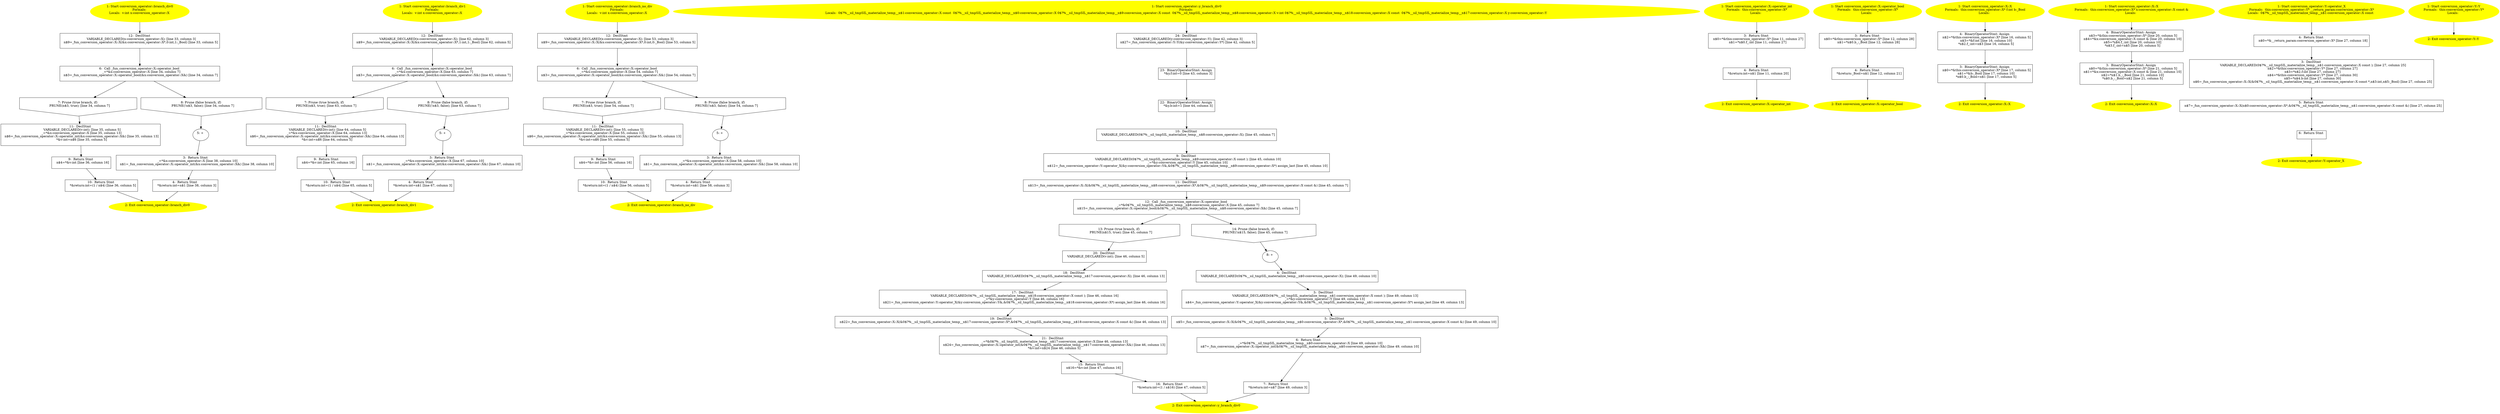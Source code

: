/* @generated */
digraph cfg {
"branch_div0#conversion_operator#6762751670974669482.0ad6ec49c1dc8988836c6e44e9d2b402_1" [label="1: Start conversion_operator::branch_div0\nFormals: \nLocals:  v:int x:conversion_operator::X \n  " color=yellow style=filled]
	

	 "branch_div0#conversion_operator#6762751670974669482.0ad6ec49c1dc8988836c6e44e9d2b402_1" -> "branch_div0#conversion_operator#6762751670974669482.0ad6ec49c1dc8988836c6e44e9d2b402_12" ;
"branch_div0#conversion_operator#6762751670974669482.0ad6ec49c1dc8988836c6e44e9d2b402_2" [label="2: Exit conversion_operator::branch_div0 \n  " color=yellow style=filled]
	

"branch_div0#conversion_operator#6762751670974669482.0ad6ec49c1dc8988836c6e44e9d2b402_3" [label="3:  Return Stmt \n   _=*&x:conversion_operator::X [line 38, column 10]\n  n$1=_fun_conversion_operator::X::operator_int(&x:conversion_operator::X&) [line 38, column 10]\n " shape="box"]
	

	 "branch_div0#conversion_operator#6762751670974669482.0ad6ec49c1dc8988836c6e44e9d2b402_3" -> "branch_div0#conversion_operator#6762751670974669482.0ad6ec49c1dc8988836c6e44e9d2b402_4" ;
"branch_div0#conversion_operator#6762751670974669482.0ad6ec49c1dc8988836c6e44e9d2b402_4" [label="4:  Return Stmt \n   *&return:int=n$1 [line 38, column 3]\n " shape="box"]
	

	 "branch_div0#conversion_operator#6762751670974669482.0ad6ec49c1dc8988836c6e44e9d2b402_4" -> "branch_div0#conversion_operator#6762751670974669482.0ad6ec49c1dc8988836c6e44e9d2b402_2" ;
"branch_div0#conversion_operator#6762751670974669482.0ad6ec49c1dc8988836c6e44e9d2b402_5" [label="5: + \n  " ]
	

	 "branch_div0#conversion_operator#6762751670974669482.0ad6ec49c1dc8988836c6e44e9d2b402_5" -> "branch_div0#conversion_operator#6762751670974669482.0ad6ec49c1dc8988836c6e44e9d2b402_3" ;
"branch_div0#conversion_operator#6762751670974669482.0ad6ec49c1dc8988836c6e44e9d2b402_6" [label="6:  Call _fun_conversion_operator::X::operator_bool \n   _=*&x:conversion_operator::X [line 34, column 7]\n  n$3=_fun_conversion_operator::X::operator_bool(&x:conversion_operator::X&) [line 34, column 7]\n " shape="box"]
	

	 "branch_div0#conversion_operator#6762751670974669482.0ad6ec49c1dc8988836c6e44e9d2b402_6" -> "branch_div0#conversion_operator#6762751670974669482.0ad6ec49c1dc8988836c6e44e9d2b402_7" ;
	 "branch_div0#conversion_operator#6762751670974669482.0ad6ec49c1dc8988836c6e44e9d2b402_6" -> "branch_div0#conversion_operator#6762751670974669482.0ad6ec49c1dc8988836c6e44e9d2b402_8" ;
"branch_div0#conversion_operator#6762751670974669482.0ad6ec49c1dc8988836c6e44e9d2b402_7" [label="7: Prune (true branch, if) \n   PRUNE(n$3, true); [line 34, column 7]\n " shape="invhouse"]
	

	 "branch_div0#conversion_operator#6762751670974669482.0ad6ec49c1dc8988836c6e44e9d2b402_7" -> "branch_div0#conversion_operator#6762751670974669482.0ad6ec49c1dc8988836c6e44e9d2b402_11" ;
"branch_div0#conversion_operator#6762751670974669482.0ad6ec49c1dc8988836c6e44e9d2b402_8" [label="8: Prune (false branch, if) \n   PRUNE(!n$3, false); [line 34, column 7]\n " shape="invhouse"]
	

	 "branch_div0#conversion_operator#6762751670974669482.0ad6ec49c1dc8988836c6e44e9d2b402_8" -> "branch_div0#conversion_operator#6762751670974669482.0ad6ec49c1dc8988836c6e44e9d2b402_5" ;
"branch_div0#conversion_operator#6762751670974669482.0ad6ec49c1dc8988836c6e44e9d2b402_9" [label="9:  Return Stmt \n   n$4=*&v:int [line 36, column 16]\n " shape="box"]
	

	 "branch_div0#conversion_operator#6762751670974669482.0ad6ec49c1dc8988836c6e44e9d2b402_9" -> "branch_div0#conversion_operator#6762751670974669482.0ad6ec49c1dc8988836c6e44e9d2b402_10" ;
"branch_div0#conversion_operator#6762751670974669482.0ad6ec49c1dc8988836c6e44e9d2b402_10" [label="10:  Return Stmt \n   *&return:int=(1 / n$4) [line 36, column 5]\n " shape="box"]
	

	 "branch_div0#conversion_operator#6762751670974669482.0ad6ec49c1dc8988836c6e44e9d2b402_10" -> "branch_div0#conversion_operator#6762751670974669482.0ad6ec49c1dc8988836c6e44e9d2b402_2" ;
"branch_div0#conversion_operator#6762751670974669482.0ad6ec49c1dc8988836c6e44e9d2b402_11" [label="11:  DeclStmt \n   VARIABLE_DECLARED(v:int); [line 35, column 5]\n  _=*&x:conversion_operator::X [line 35, column 13]\n  n$6=_fun_conversion_operator::X::operator_int(&x:conversion_operator::X&) [line 35, column 13]\n  *&v:int=n$6 [line 35, column 5]\n " shape="box"]
	

	 "branch_div0#conversion_operator#6762751670974669482.0ad6ec49c1dc8988836c6e44e9d2b402_11" -> "branch_div0#conversion_operator#6762751670974669482.0ad6ec49c1dc8988836c6e44e9d2b402_9" ;
"branch_div0#conversion_operator#6762751670974669482.0ad6ec49c1dc8988836c6e44e9d2b402_12" [label="12:  DeclStmt \n   VARIABLE_DECLARED(x:conversion_operator::X); [line 33, column 3]\n  n$9=_fun_conversion_operator::X::X(&x:conversion_operator::X*,0:int,1:_Bool) [line 33, column 5]\n " shape="box"]
	

	 "branch_div0#conversion_operator#6762751670974669482.0ad6ec49c1dc8988836c6e44e9d2b402_12" -> "branch_div0#conversion_operator#6762751670974669482.0ad6ec49c1dc8988836c6e44e9d2b402_6" ;
"branch_div1#conversion_operator#6025807300888085665.f3ee34cea9ff5d10407119d4b377adc2_1" [label="1: Start conversion_operator::branch_div1\nFormals: \nLocals:  v:int x:conversion_operator::X \n  " color=yellow style=filled]
	

	 "branch_div1#conversion_operator#6025807300888085665.f3ee34cea9ff5d10407119d4b377adc2_1" -> "branch_div1#conversion_operator#6025807300888085665.f3ee34cea9ff5d10407119d4b377adc2_12" ;
"branch_div1#conversion_operator#6025807300888085665.f3ee34cea9ff5d10407119d4b377adc2_2" [label="2: Exit conversion_operator::branch_div1 \n  " color=yellow style=filled]
	

"branch_div1#conversion_operator#6025807300888085665.f3ee34cea9ff5d10407119d4b377adc2_3" [label="3:  Return Stmt \n   _=*&x:conversion_operator::X [line 67, column 10]\n  n$1=_fun_conversion_operator::X::operator_int(&x:conversion_operator::X&) [line 67, column 10]\n " shape="box"]
	

	 "branch_div1#conversion_operator#6025807300888085665.f3ee34cea9ff5d10407119d4b377adc2_3" -> "branch_div1#conversion_operator#6025807300888085665.f3ee34cea9ff5d10407119d4b377adc2_4" ;
"branch_div1#conversion_operator#6025807300888085665.f3ee34cea9ff5d10407119d4b377adc2_4" [label="4:  Return Stmt \n   *&return:int=n$1 [line 67, column 3]\n " shape="box"]
	

	 "branch_div1#conversion_operator#6025807300888085665.f3ee34cea9ff5d10407119d4b377adc2_4" -> "branch_div1#conversion_operator#6025807300888085665.f3ee34cea9ff5d10407119d4b377adc2_2" ;
"branch_div1#conversion_operator#6025807300888085665.f3ee34cea9ff5d10407119d4b377adc2_5" [label="5: + \n  " ]
	

	 "branch_div1#conversion_operator#6025807300888085665.f3ee34cea9ff5d10407119d4b377adc2_5" -> "branch_div1#conversion_operator#6025807300888085665.f3ee34cea9ff5d10407119d4b377adc2_3" ;
"branch_div1#conversion_operator#6025807300888085665.f3ee34cea9ff5d10407119d4b377adc2_6" [label="6:  Call _fun_conversion_operator::X::operator_bool \n   _=*&x:conversion_operator::X [line 63, column 7]\n  n$3=_fun_conversion_operator::X::operator_bool(&x:conversion_operator::X&) [line 63, column 7]\n " shape="box"]
	

	 "branch_div1#conversion_operator#6025807300888085665.f3ee34cea9ff5d10407119d4b377adc2_6" -> "branch_div1#conversion_operator#6025807300888085665.f3ee34cea9ff5d10407119d4b377adc2_7" ;
	 "branch_div1#conversion_operator#6025807300888085665.f3ee34cea9ff5d10407119d4b377adc2_6" -> "branch_div1#conversion_operator#6025807300888085665.f3ee34cea9ff5d10407119d4b377adc2_8" ;
"branch_div1#conversion_operator#6025807300888085665.f3ee34cea9ff5d10407119d4b377adc2_7" [label="7: Prune (true branch, if) \n   PRUNE(n$3, true); [line 63, column 7]\n " shape="invhouse"]
	

	 "branch_div1#conversion_operator#6025807300888085665.f3ee34cea9ff5d10407119d4b377adc2_7" -> "branch_div1#conversion_operator#6025807300888085665.f3ee34cea9ff5d10407119d4b377adc2_11" ;
"branch_div1#conversion_operator#6025807300888085665.f3ee34cea9ff5d10407119d4b377adc2_8" [label="8: Prune (false branch, if) \n   PRUNE(!n$3, false); [line 63, column 7]\n " shape="invhouse"]
	

	 "branch_div1#conversion_operator#6025807300888085665.f3ee34cea9ff5d10407119d4b377adc2_8" -> "branch_div1#conversion_operator#6025807300888085665.f3ee34cea9ff5d10407119d4b377adc2_5" ;
"branch_div1#conversion_operator#6025807300888085665.f3ee34cea9ff5d10407119d4b377adc2_9" [label="9:  Return Stmt \n   n$4=*&v:int [line 65, column 16]\n " shape="box"]
	

	 "branch_div1#conversion_operator#6025807300888085665.f3ee34cea9ff5d10407119d4b377adc2_9" -> "branch_div1#conversion_operator#6025807300888085665.f3ee34cea9ff5d10407119d4b377adc2_10" ;
"branch_div1#conversion_operator#6025807300888085665.f3ee34cea9ff5d10407119d4b377adc2_10" [label="10:  Return Stmt \n   *&return:int=(1 / n$4) [line 65, column 5]\n " shape="box"]
	

	 "branch_div1#conversion_operator#6025807300888085665.f3ee34cea9ff5d10407119d4b377adc2_10" -> "branch_div1#conversion_operator#6025807300888085665.f3ee34cea9ff5d10407119d4b377adc2_2" ;
"branch_div1#conversion_operator#6025807300888085665.f3ee34cea9ff5d10407119d4b377adc2_11" [label="11:  DeclStmt \n   VARIABLE_DECLARED(v:int); [line 64, column 5]\n  _=*&x:conversion_operator::X [line 64, column 13]\n  n$6=_fun_conversion_operator::X::operator_int(&x:conversion_operator::X&) [line 64, column 13]\n  *&v:int=n$6 [line 64, column 5]\n " shape="box"]
	

	 "branch_div1#conversion_operator#6025807300888085665.f3ee34cea9ff5d10407119d4b377adc2_11" -> "branch_div1#conversion_operator#6025807300888085665.f3ee34cea9ff5d10407119d4b377adc2_9" ;
"branch_div1#conversion_operator#6025807300888085665.f3ee34cea9ff5d10407119d4b377adc2_12" [label="12:  DeclStmt \n   VARIABLE_DECLARED(x:conversion_operator::X); [line 62, column 3]\n  n$9=_fun_conversion_operator::X::X(&x:conversion_operator::X*,1:int,1:_Bool) [line 62, column 5]\n " shape="box"]
	

	 "branch_div1#conversion_operator#6025807300888085665.f3ee34cea9ff5d10407119d4b377adc2_12" -> "branch_div1#conversion_operator#6025807300888085665.f3ee34cea9ff5d10407119d4b377adc2_6" ;
"branch_no_div#conversion_operator#18429458682592639842.4c7cf0cc20989fd2ea431840e11b2521_1" [label="1: Start conversion_operator::branch_no_div\nFormals: \nLocals:  v:int x:conversion_operator::X \n  " color=yellow style=filled]
	

	 "branch_no_div#conversion_operator#18429458682592639842.4c7cf0cc20989fd2ea431840e11b2521_1" -> "branch_no_div#conversion_operator#18429458682592639842.4c7cf0cc20989fd2ea431840e11b2521_12" ;
"branch_no_div#conversion_operator#18429458682592639842.4c7cf0cc20989fd2ea431840e11b2521_2" [label="2: Exit conversion_operator::branch_no_div \n  " color=yellow style=filled]
	

"branch_no_div#conversion_operator#18429458682592639842.4c7cf0cc20989fd2ea431840e11b2521_3" [label="3:  Return Stmt \n   _=*&x:conversion_operator::X [line 58, column 10]\n  n$1=_fun_conversion_operator::X::operator_int(&x:conversion_operator::X&) [line 58, column 10]\n " shape="box"]
	

	 "branch_no_div#conversion_operator#18429458682592639842.4c7cf0cc20989fd2ea431840e11b2521_3" -> "branch_no_div#conversion_operator#18429458682592639842.4c7cf0cc20989fd2ea431840e11b2521_4" ;
"branch_no_div#conversion_operator#18429458682592639842.4c7cf0cc20989fd2ea431840e11b2521_4" [label="4:  Return Stmt \n   *&return:int=n$1 [line 58, column 3]\n " shape="box"]
	

	 "branch_no_div#conversion_operator#18429458682592639842.4c7cf0cc20989fd2ea431840e11b2521_4" -> "branch_no_div#conversion_operator#18429458682592639842.4c7cf0cc20989fd2ea431840e11b2521_2" ;
"branch_no_div#conversion_operator#18429458682592639842.4c7cf0cc20989fd2ea431840e11b2521_5" [label="5: + \n  " ]
	

	 "branch_no_div#conversion_operator#18429458682592639842.4c7cf0cc20989fd2ea431840e11b2521_5" -> "branch_no_div#conversion_operator#18429458682592639842.4c7cf0cc20989fd2ea431840e11b2521_3" ;
"branch_no_div#conversion_operator#18429458682592639842.4c7cf0cc20989fd2ea431840e11b2521_6" [label="6:  Call _fun_conversion_operator::X::operator_bool \n   _=*&x:conversion_operator::X [line 54, column 7]\n  n$3=_fun_conversion_operator::X::operator_bool(&x:conversion_operator::X&) [line 54, column 7]\n " shape="box"]
	

	 "branch_no_div#conversion_operator#18429458682592639842.4c7cf0cc20989fd2ea431840e11b2521_6" -> "branch_no_div#conversion_operator#18429458682592639842.4c7cf0cc20989fd2ea431840e11b2521_7" ;
	 "branch_no_div#conversion_operator#18429458682592639842.4c7cf0cc20989fd2ea431840e11b2521_6" -> "branch_no_div#conversion_operator#18429458682592639842.4c7cf0cc20989fd2ea431840e11b2521_8" ;
"branch_no_div#conversion_operator#18429458682592639842.4c7cf0cc20989fd2ea431840e11b2521_7" [label="7: Prune (true branch, if) \n   PRUNE(n$3, true); [line 54, column 7]\n " shape="invhouse"]
	

	 "branch_no_div#conversion_operator#18429458682592639842.4c7cf0cc20989fd2ea431840e11b2521_7" -> "branch_no_div#conversion_operator#18429458682592639842.4c7cf0cc20989fd2ea431840e11b2521_11" ;
"branch_no_div#conversion_operator#18429458682592639842.4c7cf0cc20989fd2ea431840e11b2521_8" [label="8: Prune (false branch, if) \n   PRUNE(!n$3, false); [line 54, column 7]\n " shape="invhouse"]
	

	 "branch_no_div#conversion_operator#18429458682592639842.4c7cf0cc20989fd2ea431840e11b2521_8" -> "branch_no_div#conversion_operator#18429458682592639842.4c7cf0cc20989fd2ea431840e11b2521_5" ;
"branch_no_div#conversion_operator#18429458682592639842.4c7cf0cc20989fd2ea431840e11b2521_9" [label="9:  Return Stmt \n   n$4=*&v:int [line 56, column 16]\n " shape="box"]
	

	 "branch_no_div#conversion_operator#18429458682592639842.4c7cf0cc20989fd2ea431840e11b2521_9" -> "branch_no_div#conversion_operator#18429458682592639842.4c7cf0cc20989fd2ea431840e11b2521_10" ;
"branch_no_div#conversion_operator#18429458682592639842.4c7cf0cc20989fd2ea431840e11b2521_10" [label="10:  Return Stmt \n   *&return:int=(1 / n$4) [line 56, column 5]\n " shape="box"]
	

	 "branch_no_div#conversion_operator#18429458682592639842.4c7cf0cc20989fd2ea431840e11b2521_10" -> "branch_no_div#conversion_operator#18429458682592639842.4c7cf0cc20989fd2ea431840e11b2521_2" ;
"branch_no_div#conversion_operator#18429458682592639842.4c7cf0cc20989fd2ea431840e11b2521_11" [label="11:  DeclStmt \n   VARIABLE_DECLARED(v:int); [line 55, column 5]\n  _=*&x:conversion_operator::X [line 55, column 13]\n  n$6=_fun_conversion_operator::X::operator_int(&x:conversion_operator::X&) [line 55, column 13]\n  *&v:int=n$6 [line 55, column 5]\n " shape="box"]
	

	 "branch_no_div#conversion_operator#18429458682592639842.4c7cf0cc20989fd2ea431840e11b2521_11" -> "branch_no_div#conversion_operator#18429458682592639842.4c7cf0cc20989fd2ea431840e11b2521_9" ;
"branch_no_div#conversion_operator#18429458682592639842.4c7cf0cc20989fd2ea431840e11b2521_12" [label="12:  DeclStmt \n   VARIABLE_DECLARED(x:conversion_operator::X); [line 53, column 3]\n  n$9=_fun_conversion_operator::X::X(&x:conversion_operator::X*,0:int,0:_Bool) [line 53, column 5]\n " shape="box"]
	

	 "branch_no_div#conversion_operator#18429458682592639842.4c7cf0cc20989fd2ea431840e11b2521_12" -> "branch_no_div#conversion_operator#18429458682592639842.4c7cf0cc20989fd2ea431840e11b2521_6" ;
"y_branch_div0#conversion_operator#7606471872775172252.4a93f184f35976e9e7dc6663bc4d47a2_1" [label="1: Start conversion_operator::y_branch_div0\nFormals: \nLocals:  0$?%__sil_tmpSIL_materialize_temp__n$1:conversion_operator::X const  0$?%__sil_tmpSIL_materialize_temp__n$0:conversion_operator::X 0$?%__sil_tmpSIL_materialize_temp__n$9:conversion_operator::X const  0$?%__sil_tmpSIL_materialize_temp__n$8:conversion_operator::X v:int 0$?%__sil_tmpSIL_materialize_temp__n$18:conversion_operator::X const  0$?%__sil_tmpSIL_materialize_temp__n$17:conversion_operator::X y:conversion_operator::Y \n  " color=yellow style=filled]
	

	 "y_branch_div0#conversion_operator#7606471872775172252.4a93f184f35976e9e7dc6663bc4d47a2_1" -> "y_branch_div0#conversion_operator#7606471872775172252.4a93f184f35976e9e7dc6663bc4d47a2_24" ;
"y_branch_div0#conversion_operator#7606471872775172252.4a93f184f35976e9e7dc6663bc4d47a2_2" [label="2: Exit conversion_operator::y_branch_div0 \n  " color=yellow style=filled]
	

"y_branch_div0#conversion_operator#7606471872775172252.4a93f184f35976e9e7dc6663bc4d47a2_3" [label="3:  DeclStmt \n   VARIABLE_DECLARED(0$?%__sil_tmpSIL_materialize_temp__n$1:conversion_operator::X const ); [line 49, column 13]\n  _=*&y:conversion_operator::Y [line 49, column 13]\n  n$4=_fun_conversion_operator::Y::operator_X(&y:conversion_operator::Y&,&0$?%__sil_tmpSIL_materialize_temp__n$1:conversion_operator::X*) assign_last [line 49, column 13]\n " shape="box"]
	

	 "y_branch_div0#conversion_operator#7606471872775172252.4a93f184f35976e9e7dc6663bc4d47a2_3" -> "y_branch_div0#conversion_operator#7606471872775172252.4a93f184f35976e9e7dc6663bc4d47a2_5" ;
"y_branch_div0#conversion_operator#7606471872775172252.4a93f184f35976e9e7dc6663bc4d47a2_4" [label="4:  DeclStmt \n   VARIABLE_DECLARED(0$?%__sil_tmpSIL_materialize_temp__n$0:conversion_operator::X); [line 49, column 10]\n " shape="box"]
	

	 "y_branch_div0#conversion_operator#7606471872775172252.4a93f184f35976e9e7dc6663bc4d47a2_4" -> "y_branch_div0#conversion_operator#7606471872775172252.4a93f184f35976e9e7dc6663bc4d47a2_3" ;
"y_branch_div0#conversion_operator#7606471872775172252.4a93f184f35976e9e7dc6663bc4d47a2_5" [label="5:  DeclStmt \n   n$5=_fun_conversion_operator::X::X(&0$?%__sil_tmpSIL_materialize_temp__n$0:conversion_operator::X*,&0$?%__sil_tmpSIL_materialize_temp__n$1:conversion_operator::X const &) [line 49, column 10]\n " shape="box"]
	

	 "y_branch_div0#conversion_operator#7606471872775172252.4a93f184f35976e9e7dc6663bc4d47a2_5" -> "y_branch_div0#conversion_operator#7606471872775172252.4a93f184f35976e9e7dc6663bc4d47a2_6" ;
"y_branch_div0#conversion_operator#7606471872775172252.4a93f184f35976e9e7dc6663bc4d47a2_6" [label="6:  Return Stmt \n   _=*&0$?%__sil_tmpSIL_materialize_temp__n$0:conversion_operator::X [line 49, column 10]\n  n$7=_fun_conversion_operator::X::operator_int(&0$?%__sil_tmpSIL_materialize_temp__n$0:conversion_operator::X&) [line 49, column 10]\n " shape="box"]
	

	 "y_branch_div0#conversion_operator#7606471872775172252.4a93f184f35976e9e7dc6663bc4d47a2_6" -> "y_branch_div0#conversion_operator#7606471872775172252.4a93f184f35976e9e7dc6663bc4d47a2_7" ;
"y_branch_div0#conversion_operator#7606471872775172252.4a93f184f35976e9e7dc6663bc4d47a2_7" [label="7:  Return Stmt \n   *&return:int=n$7 [line 49, column 3]\n " shape="box"]
	

	 "y_branch_div0#conversion_operator#7606471872775172252.4a93f184f35976e9e7dc6663bc4d47a2_7" -> "y_branch_div0#conversion_operator#7606471872775172252.4a93f184f35976e9e7dc6663bc4d47a2_2" ;
"y_branch_div0#conversion_operator#7606471872775172252.4a93f184f35976e9e7dc6663bc4d47a2_8" [label="8: + \n  " ]
	

	 "y_branch_div0#conversion_operator#7606471872775172252.4a93f184f35976e9e7dc6663bc4d47a2_8" -> "y_branch_div0#conversion_operator#7606471872775172252.4a93f184f35976e9e7dc6663bc4d47a2_4" ;
"y_branch_div0#conversion_operator#7606471872775172252.4a93f184f35976e9e7dc6663bc4d47a2_9" [label="9:  DeclStmt \n   VARIABLE_DECLARED(0$?%__sil_tmpSIL_materialize_temp__n$9:conversion_operator::X const ); [line 45, column 10]\n  _=*&y:conversion_operator::Y [line 45, column 10]\n  n$12=_fun_conversion_operator::Y::operator_X(&y:conversion_operator::Y&,&0$?%__sil_tmpSIL_materialize_temp__n$9:conversion_operator::X*) assign_last [line 45, column 10]\n " shape="box"]
	

	 "y_branch_div0#conversion_operator#7606471872775172252.4a93f184f35976e9e7dc6663bc4d47a2_9" -> "y_branch_div0#conversion_operator#7606471872775172252.4a93f184f35976e9e7dc6663bc4d47a2_11" ;
"y_branch_div0#conversion_operator#7606471872775172252.4a93f184f35976e9e7dc6663bc4d47a2_10" [label="10:  DeclStmt \n   VARIABLE_DECLARED(0$?%__sil_tmpSIL_materialize_temp__n$8:conversion_operator::X); [line 45, column 7]\n " shape="box"]
	

	 "y_branch_div0#conversion_operator#7606471872775172252.4a93f184f35976e9e7dc6663bc4d47a2_10" -> "y_branch_div0#conversion_operator#7606471872775172252.4a93f184f35976e9e7dc6663bc4d47a2_9" ;
"y_branch_div0#conversion_operator#7606471872775172252.4a93f184f35976e9e7dc6663bc4d47a2_11" [label="11:  DeclStmt \n   n$13=_fun_conversion_operator::X::X(&0$?%__sil_tmpSIL_materialize_temp__n$8:conversion_operator::X*,&0$?%__sil_tmpSIL_materialize_temp__n$9:conversion_operator::X const &) [line 45, column 7]\n " shape="box"]
	

	 "y_branch_div0#conversion_operator#7606471872775172252.4a93f184f35976e9e7dc6663bc4d47a2_11" -> "y_branch_div0#conversion_operator#7606471872775172252.4a93f184f35976e9e7dc6663bc4d47a2_12" ;
"y_branch_div0#conversion_operator#7606471872775172252.4a93f184f35976e9e7dc6663bc4d47a2_12" [label="12:  Call _fun_conversion_operator::X::operator_bool \n   _=*&0$?%__sil_tmpSIL_materialize_temp__n$8:conversion_operator::X [line 45, column 7]\n  n$15=_fun_conversion_operator::X::operator_bool(&0$?%__sil_tmpSIL_materialize_temp__n$8:conversion_operator::X&) [line 45, column 7]\n " shape="box"]
	

	 "y_branch_div0#conversion_operator#7606471872775172252.4a93f184f35976e9e7dc6663bc4d47a2_12" -> "y_branch_div0#conversion_operator#7606471872775172252.4a93f184f35976e9e7dc6663bc4d47a2_13" ;
	 "y_branch_div0#conversion_operator#7606471872775172252.4a93f184f35976e9e7dc6663bc4d47a2_12" -> "y_branch_div0#conversion_operator#7606471872775172252.4a93f184f35976e9e7dc6663bc4d47a2_14" ;
"y_branch_div0#conversion_operator#7606471872775172252.4a93f184f35976e9e7dc6663bc4d47a2_13" [label="13: Prune (true branch, if) \n   PRUNE(n$15, true); [line 45, column 7]\n " shape="invhouse"]
	

	 "y_branch_div0#conversion_operator#7606471872775172252.4a93f184f35976e9e7dc6663bc4d47a2_13" -> "y_branch_div0#conversion_operator#7606471872775172252.4a93f184f35976e9e7dc6663bc4d47a2_20" ;
"y_branch_div0#conversion_operator#7606471872775172252.4a93f184f35976e9e7dc6663bc4d47a2_14" [label="14: Prune (false branch, if) \n   PRUNE(!n$15, false); [line 45, column 7]\n " shape="invhouse"]
	

	 "y_branch_div0#conversion_operator#7606471872775172252.4a93f184f35976e9e7dc6663bc4d47a2_14" -> "y_branch_div0#conversion_operator#7606471872775172252.4a93f184f35976e9e7dc6663bc4d47a2_8" ;
"y_branch_div0#conversion_operator#7606471872775172252.4a93f184f35976e9e7dc6663bc4d47a2_15" [label="15:  Return Stmt \n   n$16=*&v:int [line 47, column 16]\n " shape="box"]
	

	 "y_branch_div0#conversion_operator#7606471872775172252.4a93f184f35976e9e7dc6663bc4d47a2_15" -> "y_branch_div0#conversion_operator#7606471872775172252.4a93f184f35976e9e7dc6663bc4d47a2_16" ;
"y_branch_div0#conversion_operator#7606471872775172252.4a93f184f35976e9e7dc6663bc4d47a2_16" [label="16:  Return Stmt \n   *&return:int=(1 / n$16) [line 47, column 5]\n " shape="box"]
	

	 "y_branch_div0#conversion_operator#7606471872775172252.4a93f184f35976e9e7dc6663bc4d47a2_16" -> "y_branch_div0#conversion_operator#7606471872775172252.4a93f184f35976e9e7dc6663bc4d47a2_2" ;
"y_branch_div0#conversion_operator#7606471872775172252.4a93f184f35976e9e7dc6663bc4d47a2_17" [label="17:  DeclStmt \n   VARIABLE_DECLARED(0$?%__sil_tmpSIL_materialize_temp__n$18:conversion_operator::X const ); [line 46, column 16]\n  _=*&y:conversion_operator::Y [line 46, column 16]\n  n$21=_fun_conversion_operator::Y::operator_X(&y:conversion_operator::Y&,&0$?%__sil_tmpSIL_materialize_temp__n$18:conversion_operator::X*) assign_last [line 46, column 16]\n " shape="box"]
	

	 "y_branch_div0#conversion_operator#7606471872775172252.4a93f184f35976e9e7dc6663bc4d47a2_17" -> "y_branch_div0#conversion_operator#7606471872775172252.4a93f184f35976e9e7dc6663bc4d47a2_19" ;
"y_branch_div0#conversion_operator#7606471872775172252.4a93f184f35976e9e7dc6663bc4d47a2_18" [label="18:  DeclStmt \n   VARIABLE_DECLARED(0$?%__sil_tmpSIL_materialize_temp__n$17:conversion_operator::X); [line 46, column 13]\n " shape="box"]
	

	 "y_branch_div0#conversion_operator#7606471872775172252.4a93f184f35976e9e7dc6663bc4d47a2_18" -> "y_branch_div0#conversion_operator#7606471872775172252.4a93f184f35976e9e7dc6663bc4d47a2_17" ;
"y_branch_div0#conversion_operator#7606471872775172252.4a93f184f35976e9e7dc6663bc4d47a2_19" [label="19:  DeclStmt \n   n$22=_fun_conversion_operator::X::X(&0$?%__sil_tmpSIL_materialize_temp__n$17:conversion_operator::X*,&0$?%__sil_tmpSIL_materialize_temp__n$18:conversion_operator::X const &) [line 46, column 13]\n " shape="box"]
	

	 "y_branch_div0#conversion_operator#7606471872775172252.4a93f184f35976e9e7dc6663bc4d47a2_19" -> "y_branch_div0#conversion_operator#7606471872775172252.4a93f184f35976e9e7dc6663bc4d47a2_21" ;
"y_branch_div0#conversion_operator#7606471872775172252.4a93f184f35976e9e7dc6663bc4d47a2_20" [label="20:  DeclStmt \n   VARIABLE_DECLARED(v:int); [line 46, column 5]\n " shape="box"]
	

	 "y_branch_div0#conversion_operator#7606471872775172252.4a93f184f35976e9e7dc6663bc4d47a2_20" -> "y_branch_div0#conversion_operator#7606471872775172252.4a93f184f35976e9e7dc6663bc4d47a2_18" ;
"y_branch_div0#conversion_operator#7606471872775172252.4a93f184f35976e9e7dc6663bc4d47a2_21" [label="21:  DeclStmt \n   _=*&0$?%__sil_tmpSIL_materialize_temp__n$17:conversion_operator::X [line 46, column 13]\n  n$24=_fun_conversion_operator::X::operator_int(&0$?%__sil_tmpSIL_materialize_temp__n$17:conversion_operator::X&) [line 46, column 13]\n  *&v:int=n$24 [line 46, column 5]\n " shape="box"]
	

	 "y_branch_div0#conversion_operator#7606471872775172252.4a93f184f35976e9e7dc6663bc4d47a2_21" -> "y_branch_div0#conversion_operator#7606471872775172252.4a93f184f35976e9e7dc6663bc4d47a2_15" ;
"y_branch_div0#conversion_operator#7606471872775172252.4a93f184f35976e9e7dc6663bc4d47a2_22" [label="22:  BinaryOperatorStmt: Assign \n   *&y.b:int=1 [line 44, column 3]\n " shape="box"]
	

	 "y_branch_div0#conversion_operator#7606471872775172252.4a93f184f35976e9e7dc6663bc4d47a2_22" -> "y_branch_div0#conversion_operator#7606471872775172252.4a93f184f35976e9e7dc6663bc4d47a2_10" ;
"y_branch_div0#conversion_operator#7606471872775172252.4a93f184f35976e9e7dc6663bc4d47a2_23" [label="23:  BinaryOperatorStmt: Assign \n   *&y.f:int=0 [line 43, column 3]\n " shape="box"]
	

	 "y_branch_div0#conversion_operator#7606471872775172252.4a93f184f35976e9e7dc6663bc4d47a2_23" -> "y_branch_div0#conversion_operator#7606471872775172252.4a93f184f35976e9e7dc6663bc4d47a2_22" ;
"y_branch_div0#conversion_operator#7606471872775172252.4a93f184f35976e9e7dc6663bc4d47a2_24" [label="24:  DeclStmt \n   VARIABLE_DECLARED(y:conversion_operator::Y); [line 42, column 3]\n  n$27=_fun_conversion_operator::Y::Y(&y:conversion_operator::Y*) [line 42, column 5]\n " shape="box"]
	

	 "y_branch_div0#conversion_operator#7606471872775172252.4a93f184f35976e9e7dc6663bc4d47a2_24" -> "y_branch_div0#conversion_operator#7606471872775172252.4a93f184f35976e9e7dc6663bc4d47a2_23" ;
"operator_int#X#conversion_operator#(11584960464019118495).bbe1ab264905e56e75a1b45ae475ffe0_1" [label="1: Start conversion_operator::X::operator_int\nFormals:  this:conversion_operator::X*\nLocals:  \n  " color=yellow style=filled]
	

	 "operator_int#X#conversion_operator#(11584960464019118495).bbe1ab264905e56e75a1b45ae475ffe0_1" -> "operator_int#X#conversion_operator#(11584960464019118495).bbe1ab264905e56e75a1b45ae475ffe0_3" ;
"operator_int#X#conversion_operator#(11584960464019118495).bbe1ab264905e56e75a1b45ae475ffe0_2" [label="2: Exit conversion_operator::X::operator_int \n  " color=yellow style=filled]
	

"operator_int#X#conversion_operator#(11584960464019118495).bbe1ab264905e56e75a1b45ae475ffe0_3" [label="3:  Return Stmt \n   n$0=*&this:conversion_operator::X* [line 11, column 27]\n  n$1=*n$0.f_:int [line 11, column 27]\n " shape="box"]
	

	 "operator_int#X#conversion_operator#(11584960464019118495).bbe1ab264905e56e75a1b45ae475ffe0_3" -> "operator_int#X#conversion_operator#(11584960464019118495).bbe1ab264905e56e75a1b45ae475ffe0_4" ;
"operator_int#X#conversion_operator#(11584960464019118495).bbe1ab264905e56e75a1b45ae475ffe0_4" [label="4:  Return Stmt \n   *&return:int=n$1 [line 11, column 20]\n " shape="box"]
	

	 "operator_int#X#conversion_operator#(11584960464019118495).bbe1ab264905e56e75a1b45ae475ffe0_4" -> "operator_int#X#conversion_operator#(11584960464019118495).bbe1ab264905e56e75a1b45ae475ffe0_2" ;
"operator_bool#X#conversion_operator#(8462049473072140514).68eca81e12b5c1864b348d6f60158ae6_1" [label="1: Start conversion_operator::X::operator_bool\nFormals:  this:conversion_operator::X*\nLocals:  \n  " color=yellow style=filled]
	

	 "operator_bool#X#conversion_operator#(8462049473072140514).68eca81e12b5c1864b348d6f60158ae6_1" -> "operator_bool#X#conversion_operator#(8462049473072140514).68eca81e12b5c1864b348d6f60158ae6_3" ;
"operator_bool#X#conversion_operator#(8462049473072140514).68eca81e12b5c1864b348d6f60158ae6_2" [label="2: Exit conversion_operator::X::operator_bool \n  " color=yellow style=filled]
	

"operator_bool#X#conversion_operator#(8462049473072140514).68eca81e12b5c1864b348d6f60158ae6_3" [label="3:  Return Stmt \n   n$0=*&this:conversion_operator::X* [line 12, column 28]\n  n$1=*n$0.b_:_Bool [line 12, column 28]\n " shape="box"]
	

	 "operator_bool#X#conversion_operator#(8462049473072140514).68eca81e12b5c1864b348d6f60158ae6_3" -> "operator_bool#X#conversion_operator#(8462049473072140514).68eca81e12b5c1864b348d6f60158ae6_4" ;
"operator_bool#X#conversion_operator#(8462049473072140514).68eca81e12b5c1864b348d6f60158ae6_4" [label="4:  Return Stmt \n   *&return:_Bool=n$1 [line 12, column 21]\n " shape="box"]
	

	 "operator_bool#X#conversion_operator#(8462049473072140514).68eca81e12b5c1864b348d6f60158ae6_4" -> "operator_bool#X#conversion_operator#(8462049473072140514).68eca81e12b5c1864b348d6f60158ae6_2" ;
"X#X#conversion_operator#{18213627293247051295}.eec4ba0ec97d882388bd3f251237e693_1" [label="1: Start conversion_operator::X::X\nFormals:  this:conversion_operator::X* f:int b:_Bool\nLocals:  \n  " color=yellow style=filled]
	

	 "X#X#conversion_operator#{18213627293247051295}.eec4ba0ec97d882388bd3f251237e693_1" -> "X#X#conversion_operator#{18213627293247051295}.eec4ba0ec97d882388bd3f251237e693_4" ;
"X#X#conversion_operator#{18213627293247051295}.eec4ba0ec97d882388bd3f251237e693_2" [label="2: Exit conversion_operator::X::X \n  " color=yellow style=filled]
	

"X#X#conversion_operator#{18213627293247051295}.eec4ba0ec97d882388bd3f251237e693_3" [label="3:  BinaryOperatorStmt: Assign \n   n$0=*&this:conversion_operator::X* [line 17, column 5]\n  n$1=*&b:_Bool [line 17, column 10]\n  *n$0.b_:_Bool=n$1 [line 17, column 5]\n " shape="box"]
	

	 "X#X#conversion_operator#{18213627293247051295}.eec4ba0ec97d882388bd3f251237e693_3" -> "X#X#conversion_operator#{18213627293247051295}.eec4ba0ec97d882388bd3f251237e693_2" ;
"X#X#conversion_operator#{18213627293247051295}.eec4ba0ec97d882388bd3f251237e693_4" [label="4:  BinaryOperatorStmt: Assign \n   n$2=*&this:conversion_operator::X* [line 16, column 5]\n  n$3=*&f:int [line 16, column 10]\n  *n$2.f_:int=n$3 [line 16, column 5]\n " shape="box"]
	

	 "X#X#conversion_operator#{18213627293247051295}.eec4ba0ec97d882388bd3f251237e693_4" -> "X#X#conversion_operator#{18213627293247051295}.eec4ba0ec97d882388bd3f251237e693_3" ;
"X#X#conversion_operator#{844163979429861861}.c5bff0e0033a2bb2d79ebfee47dc04d5_1" [label="1: Start conversion_operator::X::X\nFormals:  this:conversion_operator::X* x:conversion_operator::X const &\nLocals:  \n  " color=yellow style=filled]
	

	 "X#X#conversion_operator#{844163979429861861}.c5bff0e0033a2bb2d79ebfee47dc04d5_1" -> "X#X#conversion_operator#{844163979429861861}.c5bff0e0033a2bb2d79ebfee47dc04d5_4" ;
"X#X#conversion_operator#{844163979429861861}.c5bff0e0033a2bb2d79ebfee47dc04d5_2" [label="2: Exit conversion_operator::X::X \n  " color=yellow style=filled]
	

"X#X#conversion_operator#{844163979429861861}.c5bff0e0033a2bb2d79ebfee47dc04d5_3" [label="3:  BinaryOperatorStmt: Assign \n   n$0=*&this:conversion_operator::X* [line 21, column 5]\n  n$1=*&x:conversion_operator::X const & [line 21, column 10]\n  n$2=*n$1.b_:_Bool [line 21, column 10]\n  *n$0.b_:_Bool=n$2 [line 21, column 5]\n " shape="box"]
	

	 "X#X#conversion_operator#{844163979429861861}.c5bff0e0033a2bb2d79ebfee47dc04d5_3" -> "X#X#conversion_operator#{844163979429861861}.c5bff0e0033a2bb2d79ebfee47dc04d5_2" ;
"X#X#conversion_operator#{844163979429861861}.c5bff0e0033a2bb2d79ebfee47dc04d5_4" [label="4:  BinaryOperatorStmt: Assign \n   n$3=*&this:conversion_operator::X* [line 20, column 5]\n  n$4=*&x:conversion_operator::X const & [line 20, column 10]\n  n$5=*n$4.f_:int [line 20, column 10]\n  *n$3.f_:int=n$5 [line 20, column 5]\n " shape="box"]
	

	 "X#X#conversion_operator#{844163979429861861}.c5bff0e0033a2bb2d79ebfee47dc04d5_4" -> "X#X#conversion_operator#{844163979429861861}.c5bff0e0033a2bb2d79ebfee47dc04d5_3" ;
"operator_X#Y#conversion_operator(class conversion_operator::X)#(9875474444891926125).86894a9a1bdbf53dc3721d092420d60c_1" [label="1: Start conversion_operator::Y::operator_X\nFormals:  this:conversion_operator::Y* __return_param:conversion_operator::X*\nLocals:  0$?%__sil_tmpSIL_materialize_temp__n$1:conversion_operator::X const  \n  " color=yellow style=filled]
	

	 "operator_X#Y#conversion_operator(class conversion_operator::X)#(9875474444891926125).86894a9a1bdbf53dc3721d092420d60c_1" -> "operator_X#Y#conversion_operator(class conversion_operator::X)#(9875474444891926125).86894a9a1bdbf53dc3721d092420d60c_4" ;
"operator_X#Y#conversion_operator(class conversion_operator::X)#(9875474444891926125).86894a9a1bdbf53dc3721d092420d60c_2" [label="2: Exit conversion_operator::Y::operator_X \n  " color=yellow style=filled]
	

"operator_X#Y#conversion_operator(class conversion_operator::X)#(9875474444891926125).86894a9a1bdbf53dc3721d092420d60c_3" [label="3:  DeclStmt \n   VARIABLE_DECLARED(0$?%__sil_tmpSIL_materialize_temp__n$1:conversion_operator::X const ); [line 27, column 25]\n  n$2=*&this:conversion_operator::Y* [line 27, column 27]\n  n$3=*n$2.f:int [line 27, column 27]\n  n$4=*&this:conversion_operator::Y* [line 27, column 30]\n  n$5=*n$4.b:int [line 27, column 30]\n  n$6=_fun_conversion_operator::X::X(&0$?%__sil_tmpSIL_materialize_temp__n$1:conversion_operator::X const *,n$3:int,n$5:_Bool) [line 27, column 25]\n " shape="box"]
	

	 "operator_X#Y#conversion_operator(class conversion_operator::X)#(9875474444891926125).86894a9a1bdbf53dc3721d092420d60c_3" -> "operator_X#Y#conversion_operator(class conversion_operator::X)#(9875474444891926125).86894a9a1bdbf53dc3721d092420d60c_5" ;
"operator_X#Y#conversion_operator(class conversion_operator::X)#(9875474444891926125).86894a9a1bdbf53dc3721d092420d60c_4" [label="4:  Return Stmt \n   n$0=*&__return_param:conversion_operator::X* [line 27, column 18]\n " shape="box"]
	

	 "operator_X#Y#conversion_operator(class conversion_operator::X)#(9875474444891926125).86894a9a1bdbf53dc3721d092420d60c_4" -> "operator_X#Y#conversion_operator(class conversion_operator::X)#(9875474444891926125).86894a9a1bdbf53dc3721d092420d60c_3" ;
"operator_X#Y#conversion_operator(class conversion_operator::X)#(9875474444891926125).86894a9a1bdbf53dc3721d092420d60c_5" [label="5:  Return Stmt \n   n$7=_fun_conversion_operator::X::X(n$0:conversion_operator::X*,&0$?%__sil_tmpSIL_materialize_temp__n$1:conversion_operator::X const &) [line 27, column 25]\n " shape="box"]
	

	 "operator_X#Y#conversion_operator(class conversion_operator::X)#(9875474444891926125).86894a9a1bdbf53dc3721d092420d60c_5" -> "operator_X#Y#conversion_operator(class conversion_operator::X)#(9875474444891926125).86894a9a1bdbf53dc3721d092420d60c_6" ;
"operator_X#Y#conversion_operator(class conversion_operator::X)#(9875474444891926125).86894a9a1bdbf53dc3721d092420d60c_6" [label="6:  Return Stmt \n  " shape="box"]
	

	 "operator_X#Y#conversion_operator(class conversion_operator::X)#(9875474444891926125).86894a9a1bdbf53dc3721d092420d60c_6" -> "operator_X#Y#conversion_operator(class conversion_operator::X)#(9875474444891926125).86894a9a1bdbf53dc3721d092420d60c_2" ;
"Y#Y#conversion_operator#{2705305713028149157}.a6ddb8276d8b9ac7112fbcc397fa6549_1" [label="1: Start conversion_operator::Y::Y\nFormals:  this:conversion_operator::Y*\nLocals:  \n  " color=yellow style=filled]
	

	 "Y#Y#conversion_operator#{2705305713028149157}.a6ddb8276d8b9ac7112fbcc397fa6549_1" -> "Y#Y#conversion_operator#{2705305713028149157}.a6ddb8276d8b9ac7112fbcc397fa6549_2" ;
"Y#Y#conversion_operator#{2705305713028149157}.a6ddb8276d8b9ac7112fbcc397fa6549_2" [label="2: Exit conversion_operator::Y::Y \n  " color=yellow style=filled]
	

}
